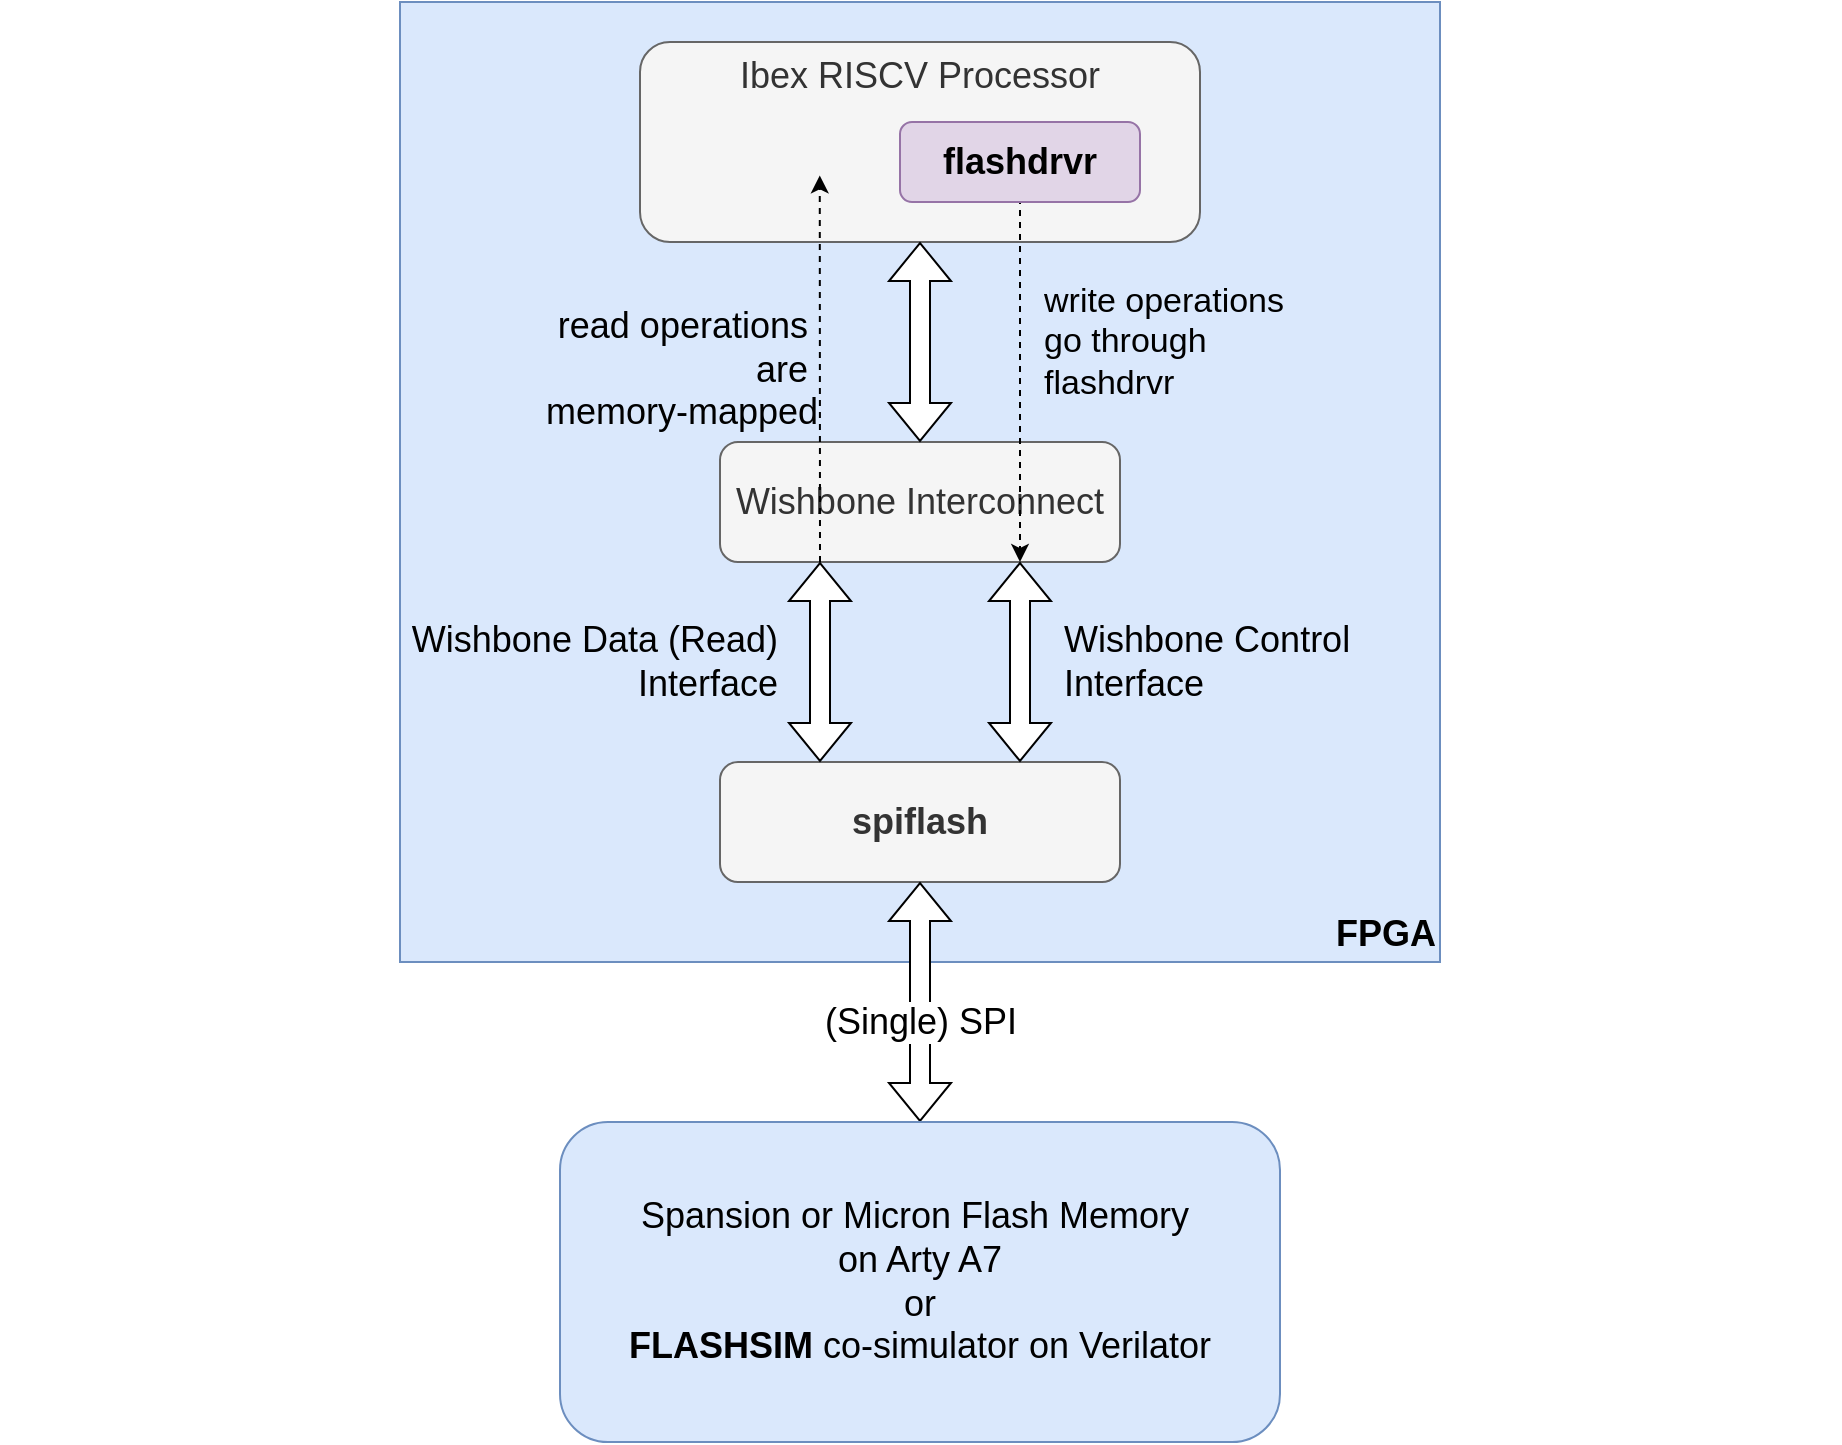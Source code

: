 <mxfile version="24.4.0" type="device">
  <diagram name="Page-1" id="Kvh_eFbrMUo5SjppTzy5">
    <mxGraphModel dx="2200" dy="829" grid="1" gridSize="10" guides="1" tooltips="1" connect="1" arrows="1" fold="1" page="1" pageScale="1" pageWidth="850" pageHeight="1100" math="0" shadow="0">
      <root>
        <mxCell id="0" />
        <mxCell id="1" parent="0" />
        <mxCell id="hJzCMYruWEzStw3PX_7A-16" value="&lt;font style=&quot;font-size: 18px;&quot;&gt;&lt;b&gt;FPGA&lt;/b&gt;&lt;/font&gt;" style="rounded=0;whiteSpace=wrap;html=1;align=right;verticalAlign=bottom;fillColor=#dae8fc;strokeColor=#6c8ebf;" vertex="1" parent="1">
          <mxGeometry x="80" width="520" height="480" as="geometry" />
        </mxCell>
        <mxCell id="hJzCMYruWEzStw3PX_7A-15" value="" style="rounded=0;whiteSpace=wrap;html=1;fillColor=none;strokeColor=none;" vertex="1" parent="1">
          <mxGeometry x="-120" y="200" width="920" height="60" as="geometry" />
        </mxCell>
        <mxCell id="hJzCMYruWEzStw3PX_7A-1" value="&lt;font style=&quot;font-size: 18px;&quot;&gt;Wishbone Interconnect&lt;/font&gt;" style="rounded=1;whiteSpace=wrap;html=1;fillColor=#f5f5f5;strokeColor=#666666;fontColor=#333333;" vertex="1" parent="1">
          <mxGeometry x="240" y="220" width="200" height="60" as="geometry" />
        </mxCell>
        <mxCell id="hJzCMYruWEzStw3PX_7A-2" value="&lt;font style=&quot;font-size: 18px;&quot;&gt;spiflash&lt;/font&gt;" style="rounded=1;whiteSpace=wrap;html=1;fontStyle=1;fillColor=#f5f5f5;strokeColor=#666666;fontColor=#333333;" vertex="1" parent="1">
          <mxGeometry x="240" y="380" width="200" height="60" as="geometry" />
        </mxCell>
        <mxCell id="hJzCMYruWEzStw3PX_7A-3" value="Wishbone Data (Read)&lt;div style=&quot;font-size: 18px;&quot;&gt;Interface&lt;/div&gt;" style="shape=flexArrow;endArrow=classic;startArrow=classic;html=1;rounded=0;exitX=0.25;exitY=0;exitDx=0;exitDy=0;entryX=0.25;entryY=1;entryDx=0;entryDy=0;align=right;fontSize=18;labelBackgroundColor=none;fillColor=default;" edge="1" parent="1" source="hJzCMYruWEzStw3PX_7A-2" target="hJzCMYruWEzStw3PX_7A-1">
          <mxGeometry y="20" width="100" height="100" relative="1" as="geometry">
            <mxPoint x="70" y="360" as="sourcePoint" />
            <mxPoint x="170" y="260" as="targetPoint" />
            <mxPoint as="offset" />
          </mxGeometry>
        </mxCell>
        <mxCell id="hJzCMYruWEzStw3PX_7A-5" value="Wishbone Control&lt;div style=&quot;font-size: 18px;&quot;&gt;Interface&lt;/div&gt;" style="shape=flexArrow;endArrow=classic;startArrow=classic;html=1;rounded=0;exitX=0.25;exitY=0;exitDx=0;exitDy=0;entryX=0.25;entryY=1;entryDx=0;entryDy=0;align=left;fontSize=18;labelBackgroundColor=none;fillColor=default;" edge="1" parent="1">
          <mxGeometry y="-20" width="100" height="100" relative="1" as="geometry">
            <mxPoint x="390" y="380" as="sourcePoint" />
            <mxPoint x="390" y="280" as="targetPoint" />
            <mxPoint as="offset" />
          </mxGeometry>
        </mxCell>
        <mxCell id="hJzCMYruWEzStw3PX_7A-6" value="&lt;font style=&quot;font-size: 18px;&quot;&gt;(Single) SPI&lt;/font&gt;" style="shape=flexArrow;endArrow=classic;startArrow=classic;html=1;rounded=0;exitX=0.5;exitY=0;exitDx=0;exitDy=0;fillColor=default;" edge="1" parent="1" source="hJzCMYruWEzStw3PX_7A-7" target="hJzCMYruWEzStw3PX_7A-2">
          <mxGeometry x="-0.167" width="100" height="100" relative="1" as="geometry">
            <mxPoint x="340" y="520" as="sourcePoint" />
            <mxPoint x="440" y="420" as="targetPoint" />
            <mxPoint as="offset" />
          </mxGeometry>
        </mxCell>
        <mxCell id="hJzCMYruWEzStw3PX_7A-7" value="&lt;font style=&quot;font-size: 18px;&quot;&gt;Spansion or Micron Flash Memory&amp;nbsp;&lt;/font&gt;&lt;div&gt;&lt;font style=&quot;font-size: 18px;&quot;&gt;on Arty A7&lt;/font&gt;&lt;div style=&quot;font-size: 18px;&quot;&gt;&lt;font style=&quot;font-size: 18px;&quot;&gt;or&lt;/font&gt;&lt;/div&gt;&lt;div style=&quot;font-size: 18px;&quot;&gt;&lt;font style=&quot;font-size: 18px;&quot;&gt;&lt;b&gt;FLASHSIM&lt;/b&gt; co-simulator on Verilator&lt;/font&gt;&lt;/div&gt;&lt;/div&gt;" style="rounded=1;whiteSpace=wrap;html=1;fillColor=#dae8fc;strokeColor=#6c8ebf;" vertex="1" parent="1">
          <mxGeometry x="160" y="560" width="360" height="160" as="geometry" />
        </mxCell>
        <mxCell id="hJzCMYruWEzStw3PX_7A-8" value="Ibex RISCV Processor" style="rounded=1;whiteSpace=wrap;html=1;fontSize=18;verticalAlign=top;fillColor=#f5f5f5;strokeColor=#666666;fontColor=#333333;" vertex="1" parent="1">
          <mxGeometry x="200" y="20" width="280" height="100" as="geometry" />
        </mxCell>
        <mxCell id="hJzCMYruWEzStw3PX_7A-10" value="" style="shape=flexArrow;endArrow=classic;startArrow=classic;html=1;rounded=0;entryX=0.5;entryY=1;entryDx=0;entryDy=0;fillColor=default;" edge="1" parent="1" target="hJzCMYruWEzStw3PX_7A-8">
          <mxGeometry width="100" height="100" relative="1" as="geometry">
            <mxPoint x="340" y="220" as="sourcePoint" />
            <mxPoint x="440" y="120" as="targetPoint" />
          </mxGeometry>
        </mxCell>
        <mxCell id="hJzCMYruWEzStw3PX_7A-11" value="&lt;font style=&quot;font-size: 18px;&quot;&gt;read operations&amp;nbsp;&lt;/font&gt;&lt;div style=&quot;font-size: 18px;&quot;&gt;&lt;font style=&quot;font-size: 18px;&quot;&gt;are&amp;nbsp;&lt;/font&gt;&lt;/div&gt;&lt;div style=&quot;font-size: 18px;&quot;&gt;&lt;font style=&quot;font-size: 18px;&quot;&gt;memory-mapped&lt;/font&gt;&lt;/div&gt;" style="endArrow=classic;html=1;rounded=0;entryX=0.321;entryY=0.667;entryDx=0;entryDy=0;entryPerimeter=0;align=right;dashed=1;labelBackgroundColor=none;" edge="1" parent="1" target="hJzCMYruWEzStw3PX_7A-8">
          <mxGeometry width="50" height="50" relative="1" as="geometry">
            <mxPoint x="290" y="280" as="sourcePoint" />
            <mxPoint x="340" y="220" as="targetPoint" />
          </mxGeometry>
        </mxCell>
        <mxCell id="hJzCMYruWEzStw3PX_7A-13" value="write operations&lt;div style=&quot;font-size: 17px;&quot;&gt;go through&lt;/div&gt;&lt;div style=&quot;font-size: 17px;&quot;&gt;flashdrvr&lt;/div&gt;" style="endArrow=classic;html=1;rounded=0;entryX=0.75;entryY=1;entryDx=0;entryDy=0;exitX=0.5;exitY=0.5;exitDx=0;exitDy=0;exitPerimeter=0;dashed=1;fontSize=17;align=left;labelBackgroundColor=none;" edge="1" parent="1" source="hJzCMYruWEzStw3PX_7A-9" target="hJzCMYruWEzStw3PX_7A-1">
          <mxGeometry x="-0.1" y="10" width="50" height="50" relative="1" as="geometry">
            <mxPoint x="570" y="80" as="sourcePoint" />
            <mxPoint x="620" y="30" as="targetPoint" />
            <mxPoint as="offset" />
          </mxGeometry>
        </mxCell>
        <mxCell id="hJzCMYruWEzStw3PX_7A-9" value="flashdrvr" style="rounded=1;whiteSpace=wrap;html=1;fontSize=18;fontStyle=1;fillColor=#e1d5e7;strokeColor=#9673a6;" vertex="1" parent="1">
          <mxGeometry x="330" y="60" width="120" height="40" as="geometry" />
        </mxCell>
      </root>
    </mxGraphModel>
  </diagram>
</mxfile>
